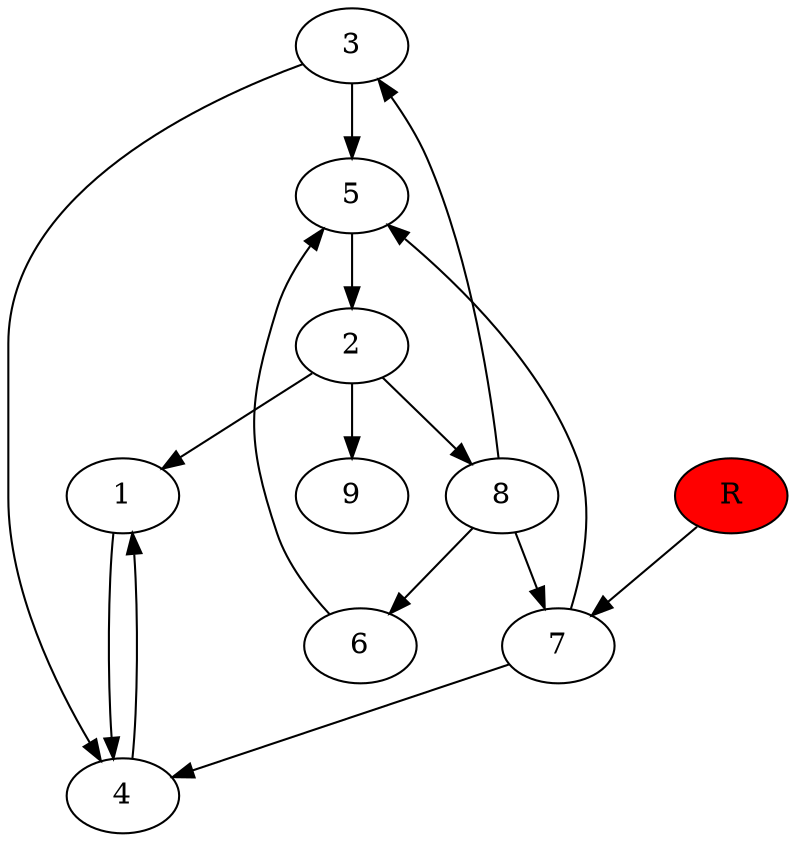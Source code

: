 digraph prb7817 {
	1
	2
	3
	4
	5
	6
	7
	8
	R [fillcolor="#ff0000" style=filled]
	1 -> 4
	2 -> 1
	2 -> 8
	2 -> 9
	3 -> 4
	3 -> 5
	4 -> 1
	5 -> 2
	6 -> 5
	7 -> 4
	7 -> 5
	8 -> 3
	8 -> 6
	8 -> 7
	R -> 7
}
